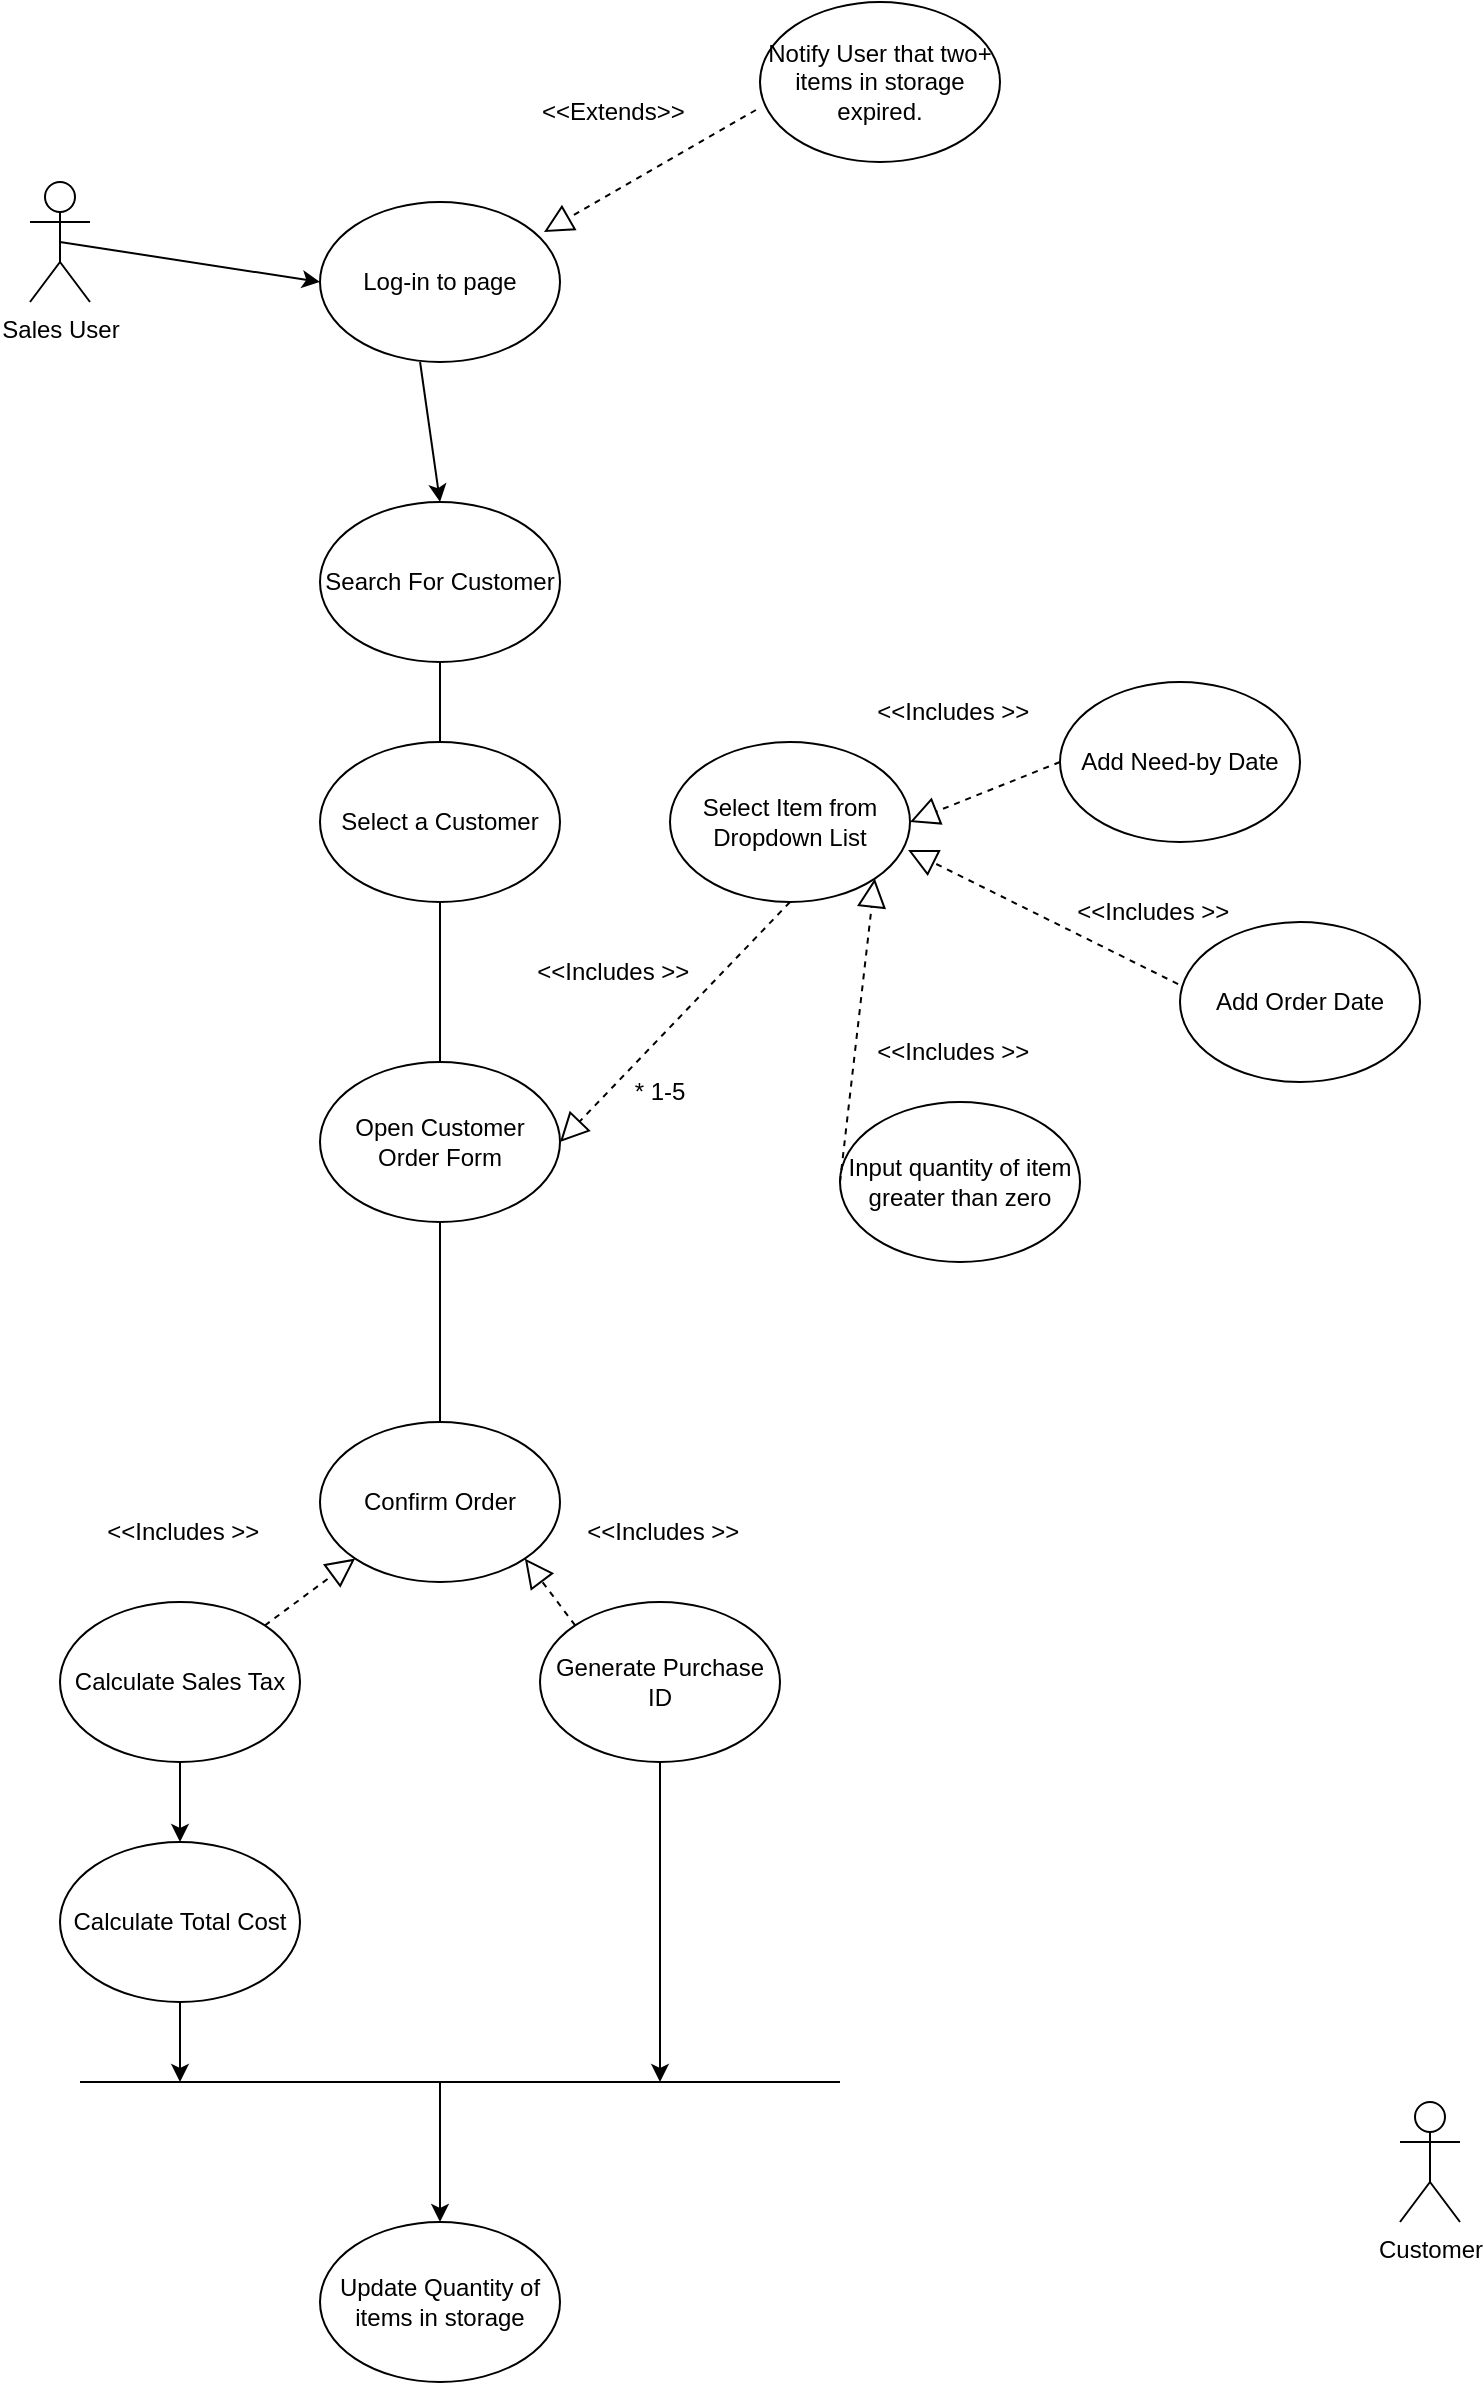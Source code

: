 <mxfile version="20.4.0"><diagram id="OidZ8eUb1mpM3Htv5hEV" name="Page-1"><mxGraphModel dx="1040" dy="1758" grid="1" gridSize="10" guides="1" tooltips="1" connect="1" arrows="1" fold="1" page="1" pageScale="1" pageWidth="850" pageHeight="1100" math="0" shadow="0"><root><mxCell id="0"/><mxCell id="1" parent="0"/><mxCell id="1EhhM8Yrq_8ZWg-IZS18-1" value="Sales User" style="shape=umlActor;verticalLabelPosition=bottom;verticalAlign=top;html=1;outlineConnect=0;" parent="1" vertex="1"><mxGeometry x="45" y="-30" width="30" height="60" as="geometry"/></mxCell><mxCell id="1EhhM8Yrq_8ZWg-IZS18-4" value="Search For Customer" style="ellipse;whiteSpace=wrap;html=1;" parent="1" vertex="1"><mxGeometry x="190" y="130" width="120" height="80" as="geometry"/></mxCell><mxCell id="1EhhM8Yrq_8ZWg-IZS18-6" value="Select a Customer" style="ellipse;whiteSpace=wrap;html=1;" parent="1" vertex="1"><mxGeometry x="190" y="250" width="120" height="80" as="geometry"/></mxCell><mxCell id="1EhhM8Yrq_8ZWg-IZS18-7" value="" style="endArrow=none;html=1;rounded=0;exitX=0.5;exitY=1;exitDx=0;exitDy=0;entryX=0.5;entryY=0;entryDx=0;entryDy=0;" parent="1" source="1EhhM8Yrq_8ZWg-IZS18-4" target="1EhhM8Yrq_8ZWg-IZS18-6" edge="1"><mxGeometry width="50" height="50" relative="1" as="geometry"><mxPoint x="400" y="270" as="sourcePoint"/><mxPoint x="450" y="220" as="targetPoint"/></mxGeometry></mxCell><mxCell id="1EhhM8Yrq_8ZWg-IZS18-8" value="Open Customer Order Form" style="ellipse;whiteSpace=wrap;html=1;" parent="1" vertex="1"><mxGeometry x="190" y="410" width="120" height="80" as="geometry"/></mxCell><mxCell id="1EhhM8Yrq_8ZWg-IZS18-9" value="" style="endArrow=none;html=1;rounded=0;exitX=0.5;exitY=1;exitDx=0;exitDy=0;entryX=0.5;entryY=0;entryDx=0;entryDy=0;" parent="1" source="1EhhM8Yrq_8ZWg-IZS18-6" target="1EhhM8Yrq_8ZWg-IZS18-8" edge="1"><mxGeometry width="50" height="50" relative="1" as="geometry"><mxPoint x="400" y="370" as="sourcePoint"/><mxPoint x="450" y="320" as="targetPoint"/></mxGeometry></mxCell><mxCell id="1EhhM8Yrq_8ZWg-IZS18-10" value="Select Item from Dropdown List" style="ellipse;whiteSpace=wrap;html=1;" parent="1" vertex="1"><mxGeometry x="365" y="250" width="120" height="80" as="geometry"/></mxCell><mxCell id="1EhhM8Yrq_8ZWg-IZS18-11" value="" style="endArrow=block;dashed=1;endFill=0;endSize=12;html=1;rounded=0;exitX=0.5;exitY=1;exitDx=0;exitDy=0;entryX=1;entryY=0.5;entryDx=0;entryDy=0;" parent="1" source="1EhhM8Yrq_8ZWg-IZS18-10" target="1EhhM8Yrq_8ZWg-IZS18-8" edge="1"><mxGeometry width="160" relative="1" as="geometry"><mxPoint x="340" y="430" as="sourcePoint"/><mxPoint x="500" y="430" as="targetPoint"/></mxGeometry></mxCell><mxCell id="1EhhM8Yrq_8ZWg-IZS18-12" value="Input quantity of item greater than zero" style="ellipse;whiteSpace=wrap;html=1;" parent="1" vertex="1"><mxGeometry x="450" y="430" width="120" height="80" as="geometry"/></mxCell><mxCell id="1EhhM8Yrq_8ZWg-IZS18-13" value="" style="endArrow=block;dashed=1;endFill=0;endSize=12;html=1;rounded=0;exitX=0;exitY=0.5;exitDx=0;exitDy=0;entryX=1;entryY=1;entryDx=0;entryDy=0;" parent="1" source="1EhhM8Yrq_8ZWg-IZS18-12" target="1EhhM8Yrq_8ZWg-IZS18-10" edge="1"><mxGeometry width="160" relative="1" as="geometry"><mxPoint x="340" y="530" as="sourcePoint"/><mxPoint x="310" y="450" as="targetPoint"/><Array as="points"/></mxGeometry></mxCell><mxCell id="1EhhM8Yrq_8ZWg-IZS18-14" value="&amp;nbsp;&amp;lt;&amp;lt;Includes &amp;gt;&amp;gt;" style="text;html=1;strokeColor=none;fillColor=none;align=center;verticalAlign=middle;whiteSpace=wrap;rounded=0;" parent="1" vertex="1"><mxGeometry x="290" y="350" width="90" height="30" as="geometry"/></mxCell><mxCell id="1EhhM8Yrq_8ZWg-IZS18-15" value="&amp;nbsp;&amp;lt;&amp;lt;Includes &amp;gt;&amp;gt;" style="text;html=1;strokeColor=none;fillColor=none;align=center;verticalAlign=middle;whiteSpace=wrap;rounded=0;" parent="1" vertex="1"><mxGeometry x="460" y="390" width="90" height="30" as="geometry"/></mxCell><mxCell id="1EhhM8Yrq_8ZWg-IZS18-16" value="* 1-5" style="text;html=1;strokeColor=none;fillColor=none;align=center;verticalAlign=middle;whiteSpace=wrap;rounded=0;" parent="1" vertex="1"><mxGeometry x="330" y="410" width="60" height="30" as="geometry"/></mxCell><mxCell id="1EhhM8Yrq_8ZWg-IZS18-17" value="Customer" style="shape=umlActor;verticalLabelPosition=bottom;verticalAlign=top;html=1;outlineConnect=0;" parent="1" vertex="1"><mxGeometry x="730" y="930" width="30" height="60" as="geometry"/></mxCell><mxCell id="1EhhM8Yrq_8ZWg-IZS18-18" value="Confirm Order" style="ellipse;whiteSpace=wrap;html=1;" parent="1" vertex="1"><mxGeometry x="190" y="590" width="120" height="80" as="geometry"/></mxCell><mxCell id="1EhhM8Yrq_8ZWg-IZS18-21" value="" style="endArrow=none;html=1;rounded=0;exitX=0.5;exitY=0;exitDx=0;exitDy=0;entryX=0.5;entryY=1;entryDx=0;entryDy=0;" parent="1" source="1EhhM8Yrq_8ZWg-IZS18-18" target="1EhhM8Yrq_8ZWg-IZS18-8" edge="1"><mxGeometry width="50" height="50" relative="1" as="geometry"><mxPoint x="400" y="640" as="sourcePoint"/><mxPoint x="450" y="590" as="targetPoint"/></mxGeometry></mxCell><mxCell id="1EhhM8Yrq_8ZWg-IZS18-22" value="Calculate Sales Tax" style="ellipse;whiteSpace=wrap;html=1;" parent="1" vertex="1"><mxGeometry x="60" y="680" width="120" height="80" as="geometry"/></mxCell><mxCell id="1EhhM8Yrq_8ZWg-IZS18-23" value="Calculate Total Cost" style="ellipse;whiteSpace=wrap;html=1;" parent="1" vertex="1"><mxGeometry x="60" y="800" width="120" height="80" as="geometry"/></mxCell><mxCell id="1EhhM8Yrq_8ZWg-IZS18-24" value="Generate Purchase ID" style="ellipse;whiteSpace=wrap;html=1;" parent="1" vertex="1"><mxGeometry x="300" y="680" width="120" height="80" as="geometry"/></mxCell><mxCell id="1EhhM8Yrq_8ZWg-IZS18-26" value="" style="endArrow=none;html=1;rounded=0;" parent="1" edge="1"><mxGeometry width="50" height="50" relative="1" as="geometry"><mxPoint x="70" y="920" as="sourcePoint"/><mxPoint x="450" y="920" as="targetPoint"/><Array as="points"><mxPoint x="260" y="920"/></Array></mxGeometry></mxCell><mxCell id="1EhhM8Yrq_8ZWg-IZS18-27" value="" style="endArrow=classic;html=1;rounded=0;exitX=0.5;exitY=1;exitDx=0;exitDy=0;" parent="1" source="1EhhM8Yrq_8ZWg-IZS18-24" edge="1"><mxGeometry width="50" height="50" relative="1" as="geometry"><mxPoint x="400" y="830" as="sourcePoint"/><mxPoint x="360" y="920" as="targetPoint"/></mxGeometry></mxCell><mxCell id="1EhhM8Yrq_8ZWg-IZS18-28" value="" style="endArrow=block;dashed=1;endFill=0;endSize=12;html=1;rounded=0;exitX=0;exitY=0;exitDx=0;exitDy=0;entryX=1;entryY=1;entryDx=0;entryDy=0;" parent="1" source="1EhhM8Yrq_8ZWg-IZS18-24" target="1EhhM8Yrq_8ZWg-IZS18-18" edge="1"><mxGeometry width="160" relative="1" as="geometry"><mxPoint x="340" y="710" as="sourcePoint"/><mxPoint x="500" y="710" as="targetPoint"/></mxGeometry></mxCell><mxCell id="1EhhM8Yrq_8ZWg-IZS18-29" value="&amp;nbsp;&amp;lt;&amp;lt;Includes &amp;gt;&amp;gt;" style="text;html=1;strokeColor=none;fillColor=none;align=center;verticalAlign=middle;whiteSpace=wrap;rounded=0;" parent="1" vertex="1"><mxGeometry x="315" y="630" width="90" height="30" as="geometry"/></mxCell><mxCell id="1EhhM8Yrq_8ZWg-IZS18-30" value="" style="endArrow=block;dashed=1;endFill=0;endSize=12;html=1;rounded=0;exitX=1;exitY=0;exitDx=0;exitDy=0;entryX=0;entryY=1;entryDx=0;entryDy=0;" parent="1" source="1EhhM8Yrq_8ZWg-IZS18-22" target="1EhhM8Yrq_8ZWg-IZS18-18" edge="1"><mxGeometry width="160" relative="1" as="geometry"><mxPoint x="340" y="700" as="sourcePoint"/><mxPoint x="500" y="700" as="targetPoint"/></mxGeometry></mxCell><mxCell id="1EhhM8Yrq_8ZWg-IZS18-31" value="&amp;nbsp;&amp;lt;&amp;lt;Includes &amp;gt;&amp;gt;" style="text;html=1;strokeColor=none;fillColor=none;align=center;verticalAlign=middle;whiteSpace=wrap;rounded=0;" parent="1" vertex="1"><mxGeometry x="75" y="630" width="90" height="30" as="geometry"/></mxCell><mxCell id="1EhhM8Yrq_8ZWg-IZS18-33" value="" style="endArrow=classic;html=1;rounded=0;exitX=0.5;exitY=1;exitDx=0;exitDy=0;entryX=0.5;entryY=0;entryDx=0;entryDy=0;" parent="1" source="1EhhM8Yrq_8ZWg-IZS18-22" target="1EhhM8Yrq_8ZWg-IZS18-23" edge="1"><mxGeometry width="50" height="50" relative="1" as="geometry"><mxPoint x="400" y="820" as="sourcePoint"/><mxPoint x="450" y="770" as="targetPoint"/></mxGeometry></mxCell><mxCell id="1EhhM8Yrq_8ZWg-IZS18-34" value="" style="endArrow=classic;html=1;rounded=0;exitX=0.5;exitY=1;exitDx=0;exitDy=0;" parent="1" source="1EhhM8Yrq_8ZWg-IZS18-23" edge="1"><mxGeometry width="50" height="50" relative="1" as="geometry"><mxPoint x="400" y="820" as="sourcePoint"/><mxPoint x="120" y="920" as="targetPoint"/></mxGeometry></mxCell><mxCell id="1EhhM8Yrq_8ZWg-IZS18-39" value="Add Need-by Date" style="ellipse;whiteSpace=wrap;html=1;" parent="1" vertex="1"><mxGeometry x="560" y="220" width="120" height="80" as="geometry"/></mxCell><mxCell id="1EhhM8Yrq_8ZWg-IZS18-40" value="" style="endArrow=block;dashed=1;endFill=0;endSize=12;html=1;rounded=0;exitX=0;exitY=0.5;exitDx=0;exitDy=0;entryX=1;entryY=0.5;entryDx=0;entryDy=0;" parent="1" source="1EhhM8Yrq_8ZWg-IZS18-39" target="1EhhM8Yrq_8ZWg-IZS18-10" edge="1"><mxGeometry width="160" relative="1" as="geometry"><mxPoint x="340" y="490" as="sourcePoint"/><mxPoint x="500" y="490" as="targetPoint"/></mxGeometry></mxCell><mxCell id="1EhhM8Yrq_8ZWg-IZS18-41" value="&amp;nbsp;&amp;lt;&amp;lt;Includes &amp;gt;&amp;gt;" style="text;html=1;strokeColor=none;fillColor=none;align=center;verticalAlign=middle;whiteSpace=wrap;rounded=0;" parent="1" vertex="1"><mxGeometry x="460" y="220" width="90" height="30" as="geometry"/></mxCell><mxCell id="1EhhM8Yrq_8ZWg-IZS18-43" value="Update Quantity of items in storage" style="ellipse;whiteSpace=wrap;html=1;" parent="1" vertex="1"><mxGeometry x="190" y="990" width="120" height="80" as="geometry"/></mxCell><mxCell id="1EhhM8Yrq_8ZWg-IZS18-44" value="" style="endArrow=classic;html=1;rounded=0;entryX=0.5;entryY=0;entryDx=0;entryDy=0;" parent="1" target="1EhhM8Yrq_8ZWg-IZS18-43" edge="1"><mxGeometry width="50" height="50" relative="1" as="geometry"><mxPoint x="250" y="920" as="sourcePoint"/><mxPoint x="450" y="970" as="targetPoint"/></mxGeometry></mxCell><mxCell id="ba1sMn8K1s-DJbDCXrrE-3" value="Log-in to page" style="ellipse;whiteSpace=wrap;html=1;" vertex="1" parent="1"><mxGeometry x="190" y="-20" width="120" height="80" as="geometry"/></mxCell><mxCell id="ba1sMn8K1s-DJbDCXrrE-4" value="" style="endArrow=classic;html=1;rounded=0;exitX=0.417;exitY=1;exitDx=0;exitDy=0;exitPerimeter=0;entryX=0.5;entryY=0;entryDx=0;entryDy=0;" edge="1" parent="1" source="ba1sMn8K1s-DJbDCXrrE-3" target="1EhhM8Yrq_8ZWg-IZS18-4"><mxGeometry width="50" height="50" relative="1" as="geometry"><mxPoint x="400" y="170" as="sourcePoint"/><mxPoint x="450" y="120" as="targetPoint"/></mxGeometry></mxCell><mxCell id="ba1sMn8K1s-DJbDCXrrE-5" value="Notify User that two+ items in storage expired." style="ellipse;whiteSpace=wrap;html=1;" vertex="1" parent="1"><mxGeometry x="410" y="-120" width="120" height="80" as="geometry"/></mxCell><mxCell id="ba1sMn8K1s-DJbDCXrrE-7" value="&amp;nbsp;&amp;lt;&amp;lt;Extends&amp;gt;&amp;gt;" style="text;html=1;strokeColor=none;fillColor=none;align=center;verticalAlign=middle;whiteSpace=wrap;rounded=0;" vertex="1" parent="1"><mxGeometry x="290" y="-80" width="90" height="30" as="geometry"/></mxCell><mxCell id="ba1sMn8K1s-DJbDCXrrE-8" value="" style="endArrow=block;dashed=1;endFill=0;endSize=12;html=1;rounded=0;exitX=-0.017;exitY=0.675;exitDx=0;exitDy=0;exitPerimeter=0;entryX=0.933;entryY=0.188;entryDx=0;entryDy=0;entryPerimeter=0;" edge="1" parent="1" source="ba1sMn8K1s-DJbDCXrrE-5" target="ba1sMn8K1s-DJbDCXrrE-3"><mxGeometry width="160" relative="1" as="geometry"><mxPoint x="340" y="140" as="sourcePoint"/><mxPoint x="500" y="140" as="targetPoint"/></mxGeometry></mxCell><mxCell id="ba1sMn8K1s-DJbDCXrrE-10" value="" style="endArrow=classic;html=1;rounded=0;exitX=0.5;exitY=0.5;exitDx=0;exitDy=0;exitPerimeter=0;entryX=0;entryY=0.5;entryDx=0;entryDy=0;" edge="1" parent="1" source="1EhhM8Yrq_8ZWg-IZS18-1" target="ba1sMn8K1s-DJbDCXrrE-3"><mxGeometry width="50" height="50" relative="1" as="geometry"><mxPoint x="400" y="150" as="sourcePoint"/><mxPoint x="450" y="100" as="targetPoint"/></mxGeometry></mxCell><mxCell id="ba1sMn8K1s-DJbDCXrrE-11" value="Add Order Date" style="ellipse;whiteSpace=wrap;html=1;" vertex="1" parent="1"><mxGeometry x="620" y="340" width="120" height="80" as="geometry"/></mxCell><mxCell id="ba1sMn8K1s-DJbDCXrrE-12" value="" style="endArrow=block;dashed=1;endFill=0;endSize=12;html=1;rounded=0;exitX=-0.008;exitY=0.388;exitDx=0;exitDy=0;exitPerimeter=0;entryX=0.992;entryY=0.675;entryDx=0;entryDy=0;entryPerimeter=0;" edge="1" parent="1" source="ba1sMn8K1s-DJbDCXrrE-11" target="1EhhM8Yrq_8ZWg-IZS18-10"><mxGeometry width="160" relative="1" as="geometry"><mxPoint x="340" y="320" as="sourcePoint"/><mxPoint x="500" y="320" as="targetPoint"/></mxGeometry></mxCell><mxCell id="ba1sMn8K1s-DJbDCXrrE-13" value="&amp;nbsp;&amp;lt;&amp;lt;Includes &amp;gt;&amp;gt;" style="text;html=1;strokeColor=none;fillColor=none;align=center;verticalAlign=middle;whiteSpace=wrap;rounded=0;" vertex="1" parent="1"><mxGeometry x="560" y="320" width="90" height="30" as="geometry"/></mxCell></root></mxGraphModel></diagram></mxfile>